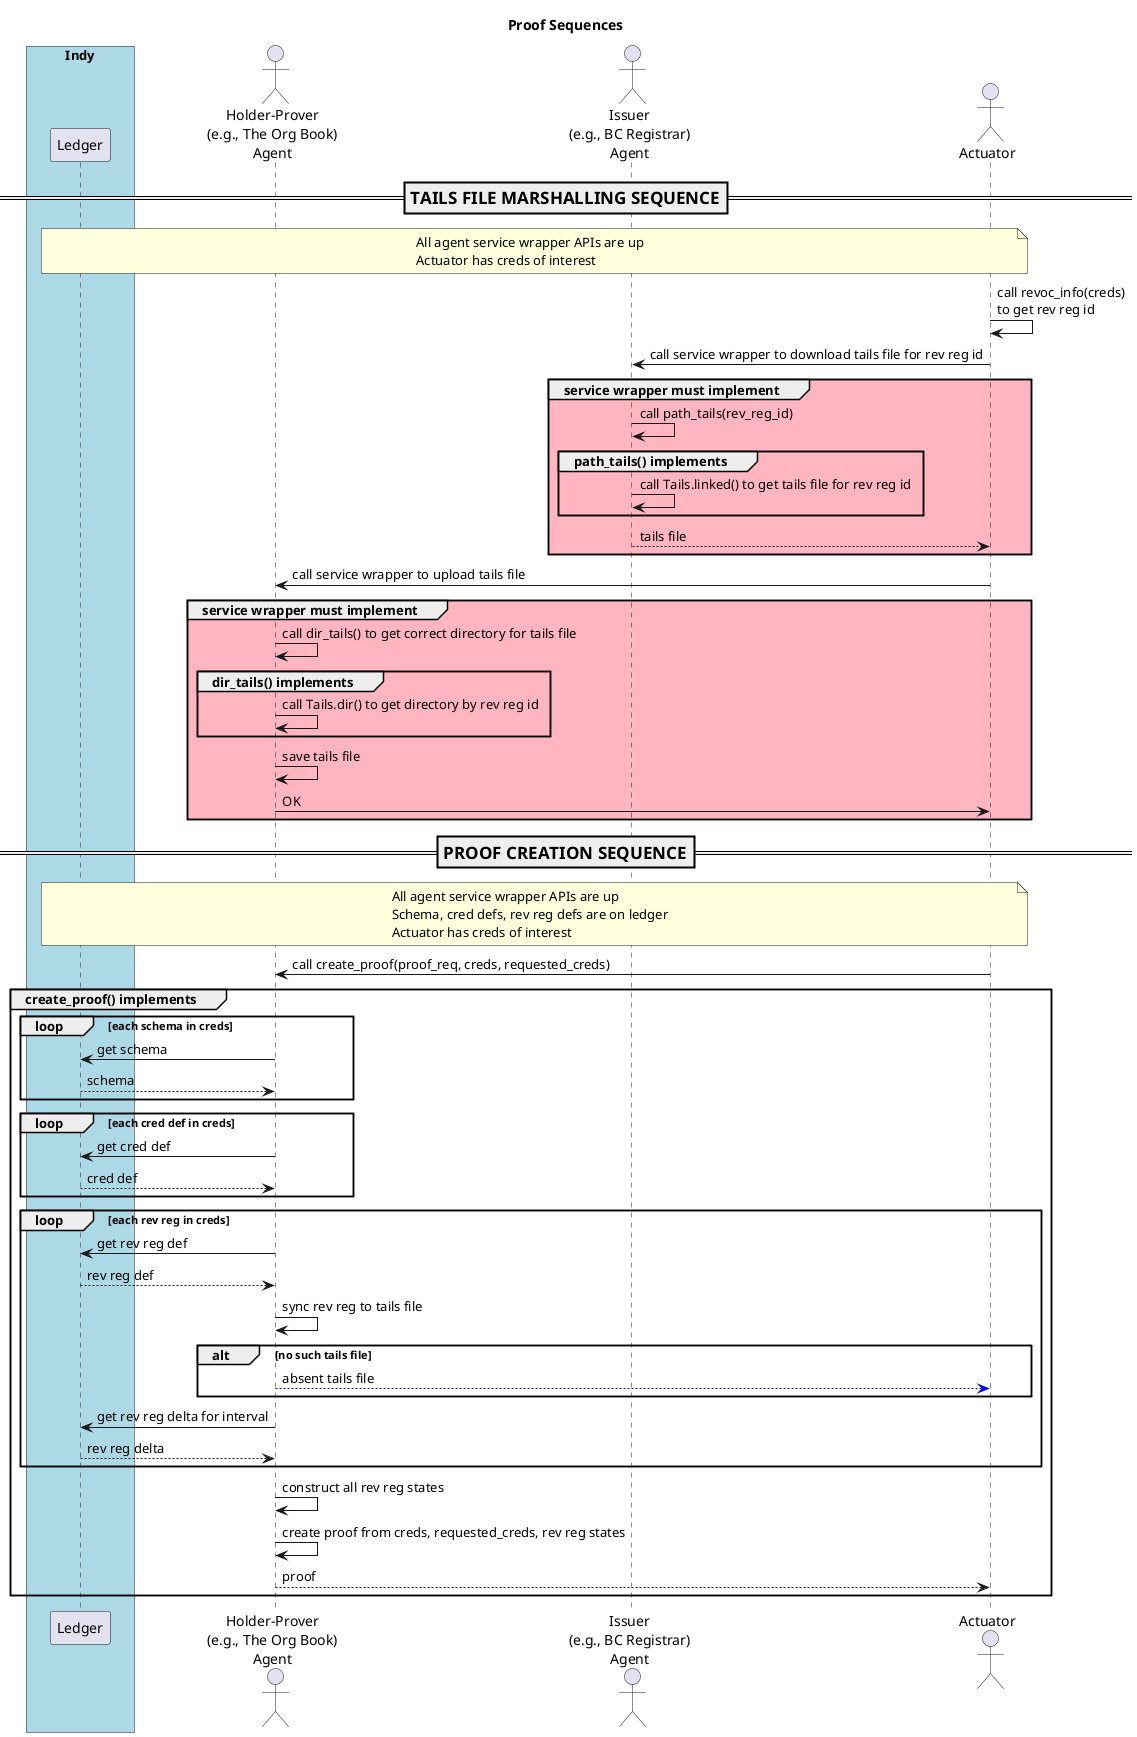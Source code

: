 @startuml
/'
Copyright 2017-2018 Government of Canada - Public Services and Procurement Canada - buyandsell.gc.ca

Licensed under the Apache License, Version 2.0 (the "License");
you may not use this file except in compliance with the License.
You may obtain a copy of the License at

http://www.apache.org/licenses/LICENSE-2.0

Unless required by applicable law or agreed to in writing, software
distributed under the License is distributed on an "AS IS" BASIS,
WITHOUT WARRANTIES OR CONDITIONS OF ANY KIND, either express or implied.
See the License for the specific language governing permissions and
limitations under the License.
'/

skinparam ParticipantPadding 20
skinparam BoxPadding 20

title Proof Sequences

box "Indy" #LightBlue
    participant "Ledger" as ledger
endbox

actor "Holder-Prover\n(e.g., The Org Book)\nAgent" as obag
actor "Issuer\n(e.g., BC Registrar)\nAgent" as bcrag
actor "Actuator" as ator

=== TAILS FILE MARSHALLING SEQUENCE ==
note over ledger, ator
All agent service wrapper APIs are up
Actuator has creds of interest
endnote

ator -> ator: call revoc_info(creds)\nto get rev reg id
ator -> bcrag: call service wrapper to download tails file for rev reg id
group #lightPink service wrapper must implement
    bcrag -> bcrag: call path_tails(rev_reg_id)
    group path_tails() implements
        bcrag -> bcrag: call Tails.linked() to get tails file for rev reg id
    end
    bcrag --> ator: tails file
end

ator -> obag: call service wrapper to upload tails file
group #lightPink service wrapper must implement
    obag -> obag: call dir_tails() to get correct directory for tails file
    group dir_tails() implements
        obag -> obag: call Tails.dir() to get directory by rev reg id
    end
    obag -> obag: save tails file
    obag -> ator: OK
end

=== PROOF CREATION SEQUENCE ==
note over ledger, ator
All agent service wrapper APIs are up
Schema, cred defs, rev reg defs are on ledger
Actuator has creds of interest
endnote

ator -> obag: call create_proof(proof_req, creds, requested_creds)
group create_proof() implements
    loop each schema in creds
        obag -> ledger: get schema
        ledger --> obag: schema
    end

    loop each cred def in creds
        obag -> ledger: get cred def
        ledger --> obag: cred def
    end

    loop each rev reg in creds
        obag -> ledger: get rev reg def
        ledger --> obag: rev reg def
        obag -> obag: sync rev reg to tails file
        alt no such tails file
            obag -[#blue]-> ator: absent tails file
        end
        obag -> ledger: get rev reg delta for interval
        ledger --> obag: rev reg delta
    end
    obag -> obag: construct all rev reg states
    obag -> obag: create proof from creds, requested_creds, rev reg states
    obag --> ator: proof
end

@enduml
